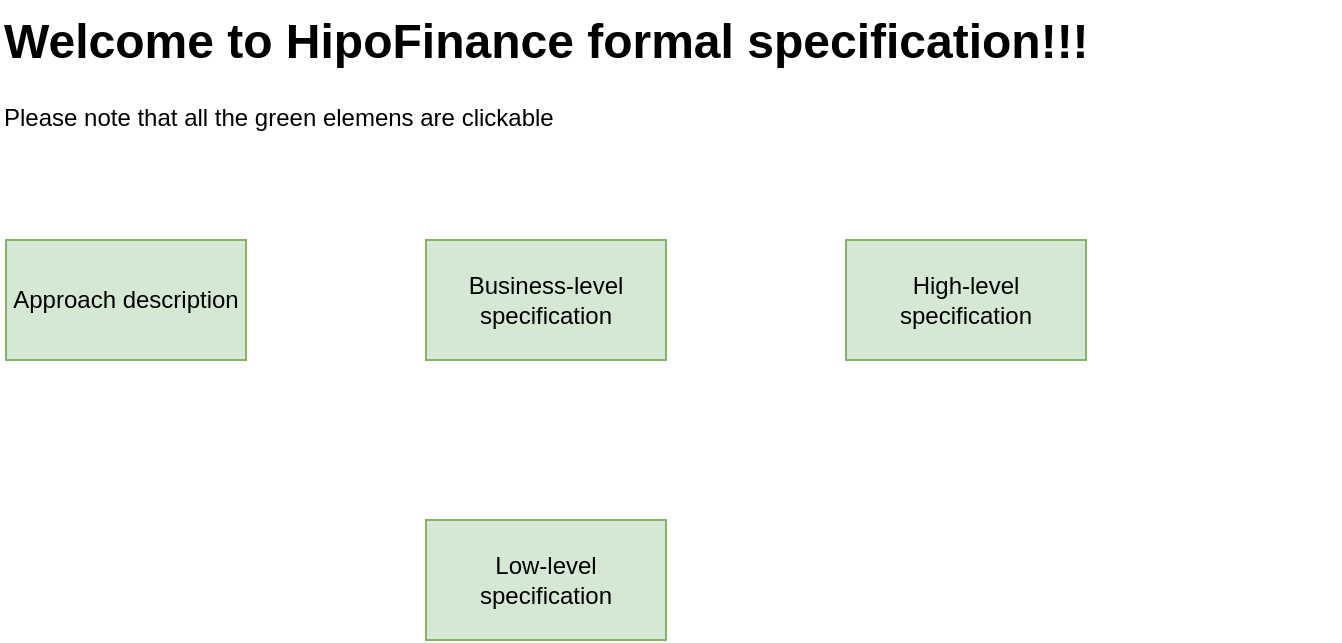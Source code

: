 <mxfile version="24.4.0" type="device">
  <diagram name="Page-1" id="vYP6Qsh6CQKszZ2pHyyj">
    <mxGraphModel dx="994" dy="731" grid="1" gridSize="10" guides="1" tooltips="1" connect="1" arrows="1" fold="1" page="1" pageScale="1" pageWidth="1100" pageHeight="850" math="0" shadow="0">
      <root>
        <mxCell id="0" />
        <mxCell id="1" parent="0" />
        <mxCell id="gtyeEEDZM4Qz8L5JC97O-1" value="&lt;h1 style=&quot;text-align: center; margin-top: 0px;&quot;&gt;Welcome to HipoFinance formal specification!!!&lt;/h1&gt;&lt;p&gt;Please note that all the green elemens are clickable&lt;/p&gt;" style="text;html=1;whiteSpace=wrap;overflow=hidden;rounded=0;" parent="1" vertex="1">
          <mxGeometry x="170" y="180" width="670" height="70" as="geometry" />
        </mxCell>
        <UserObject label="Approach description" link="https://docs.google.com/document/d/1Jz4NCMcs1w-7aTQHRtgkYKnLJRPGSG2aydrnPtWPNtg/edit?usp=sharing" id="gtyeEEDZM4Qz8L5JC97O-3">
          <mxCell style="rounded=0;whiteSpace=wrap;html=1;fillColor=#d5e8d4;strokeColor=#82b366;" parent="1" vertex="1">
            <mxGeometry x="173" y="300" width="120" height="60" as="geometry" />
          </mxCell>
        </UserObject>
        <UserObject label="Business-level specification" link="https://docs.google.com/document/d/12mwVK46EzK0M8ZJ-arr3AZszrw_IojdwD4kUGAc3OoI/edit?usp=sharing" id="gtyeEEDZM4Qz8L5JC97O-4">
          <mxCell style="rounded=0;whiteSpace=wrap;html=1;fillColor=#d5e8d4;strokeColor=#82b366;" parent="1" vertex="1">
            <mxGeometry x="383" y="300" width="120" height="60" as="geometry" />
          </mxCell>
        </UserObject>
        <UserObject label="High-level specification" link="./BaseScenario.html" id="gtyeEEDZM4Qz8L5JC97O-5">
          <mxCell style="rounded=0;whiteSpace=wrap;html=1;fillColor=#d5e8d4;strokeColor=#82b366;" parent="1" vertex="1">
            <mxGeometry x="593" y="300" width="120" height="60" as="geometry" />
          </mxCell>
        </UserObject>
        <UserObject label="Low-level specification" link="https://docs.google.com/document/d/1hpVHIftDGyMAbM5UoGmohvlTraYRxaMAGoeopG_QI3w/edit?usp=sharing" id="33Dx88ZggBpf51Waryt8-1">
          <mxCell style="rounded=0;whiteSpace=wrap;html=1;fillColor=#d5e8d4;strokeColor=#82b366;" vertex="1" parent="1">
            <mxGeometry x="383" y="440" width="120" height="60" as="geometry" />
          </mxCell>
        </UserObject>
      </root>
    </mxGraphModel>
  </diagram>
</mxfile>
